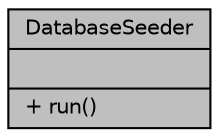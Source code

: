 digraph "DatabaseSeeder"
{
 // LATEX_PDF_SIZE
  bgcolor="transparent";
  edge [fontname="Helvetica",fontsize="10",labelfontname="Helvetica",labelfontsize="10"];
  node [fontname="Helvetica",fontsize="10",shape=record];
  Node1 [label="{DatabaseSeeder\n||+ run()\l}",height=0.2,width=0.4,color="black", fillcolor="grey75", style="filled", fontcolor="black",tooltip="Gestiona los seeder de la aplicación."];
}
